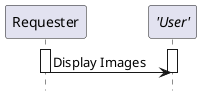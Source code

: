 @startuml

hide footbox

participant "Requester" as Reader
participant "//'User'//" as User

activate Reader
activate User
Reader->User: Display Images
deactivate User
deactivate Reader

@enduml